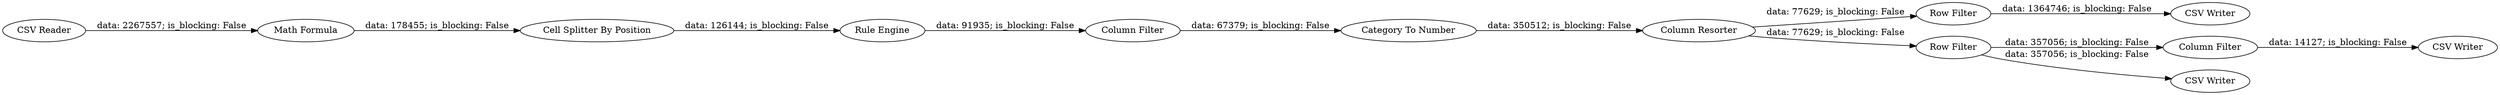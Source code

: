 digraph {
	"1861509917114228239_4" [label="Rule Engine"]
	"1861509917114228239_13" [label="Category To Number"]
	"1861509917114228239_7" [label="Row Filter"]
	"1861509917114228239_12" [label="CSV Writer"]
	"1861509917114228239_6" [label="Column Resorter"]
	"1861509917114228239_5" [label="Column Filter"]
	"1861509917114228239_1" [label="CSV Reader"]
	"1861509917114228239_8" [label="Row Filter"]
	"1861509917114228239_9" [label="CSV Writer"]
	"1861509917114228239_11" [label="Column Filter"]
	"1861509917114228239_10" [label="CSV Writer"]
	"1861509917114228239_2" [label="Math Formula"]
	"1861509917114228239_3" [label="Cell Splitter By Position"]
	"1861509917114228239_11" -> "1861509917114228239_12" [label="data: 14127; is_blocking: False"]
	"1861509917114228239_8" -> "1861509917114228239_11" [label="data: 357056; is_blocking: False"]
	"1861509917114228239_6" -> "1861509917114228239_7" [label="data: 77629; is_blocking: False"]
	"1861509917114228239_7" -> "1861509917114228239_9" [label="data: 1364746; is_blocking: False"]
	"1861509917114228239_3" -> "1861509917114228239_4" [label="data: 126144; is_blocking: False"]
	"1861509917114228239_13" -> "1861509917114228239_6" [label="data: 350512; is_blocking: False"]
	"1861509917114228239_2" -> "1861509917114228239_3" [label="data: 178455; is_blocking: False"]
	"1861509917114228239_1" -> "1861509917114228239_2" [label="data: 2267557; is_blocking: False"]
	"1861509917114228239_6" -> "1861509917114228239_8" [label="data: 77629; is_blocking: False"]
	"1861509917114228239_4" -> "1861509917114228239_5" [label="data: 91935; is_blocking: False"]
	"1861509917114228239_5" -> "1861509917114228239_13" [label="data: 67379; is_blocking: False"]
	"1861509917114228239_8" -> "1861509917114228239_10" [label="data: 357056; is_blocking: False"]
	rankdir=LR
}
